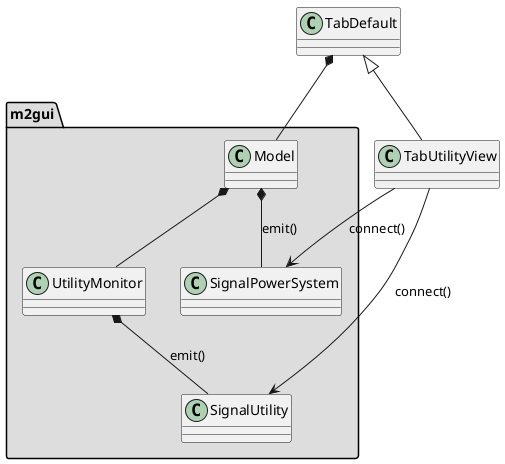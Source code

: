 @startuml
package "m2gui" #DDDDDD {
  Model *-- SignalPowerSystem : emit()
  Model *-- UtilityMonitor

  UtilityMonitor *-- SignalUtility : emit()
}

TabDefault *-- Model
TabDefault <|-- TabUtilityView

TabUtilityView --> SignalPowerSystem : connect()
TabUtilityView --> SignalUtility : connect()
@enduml
